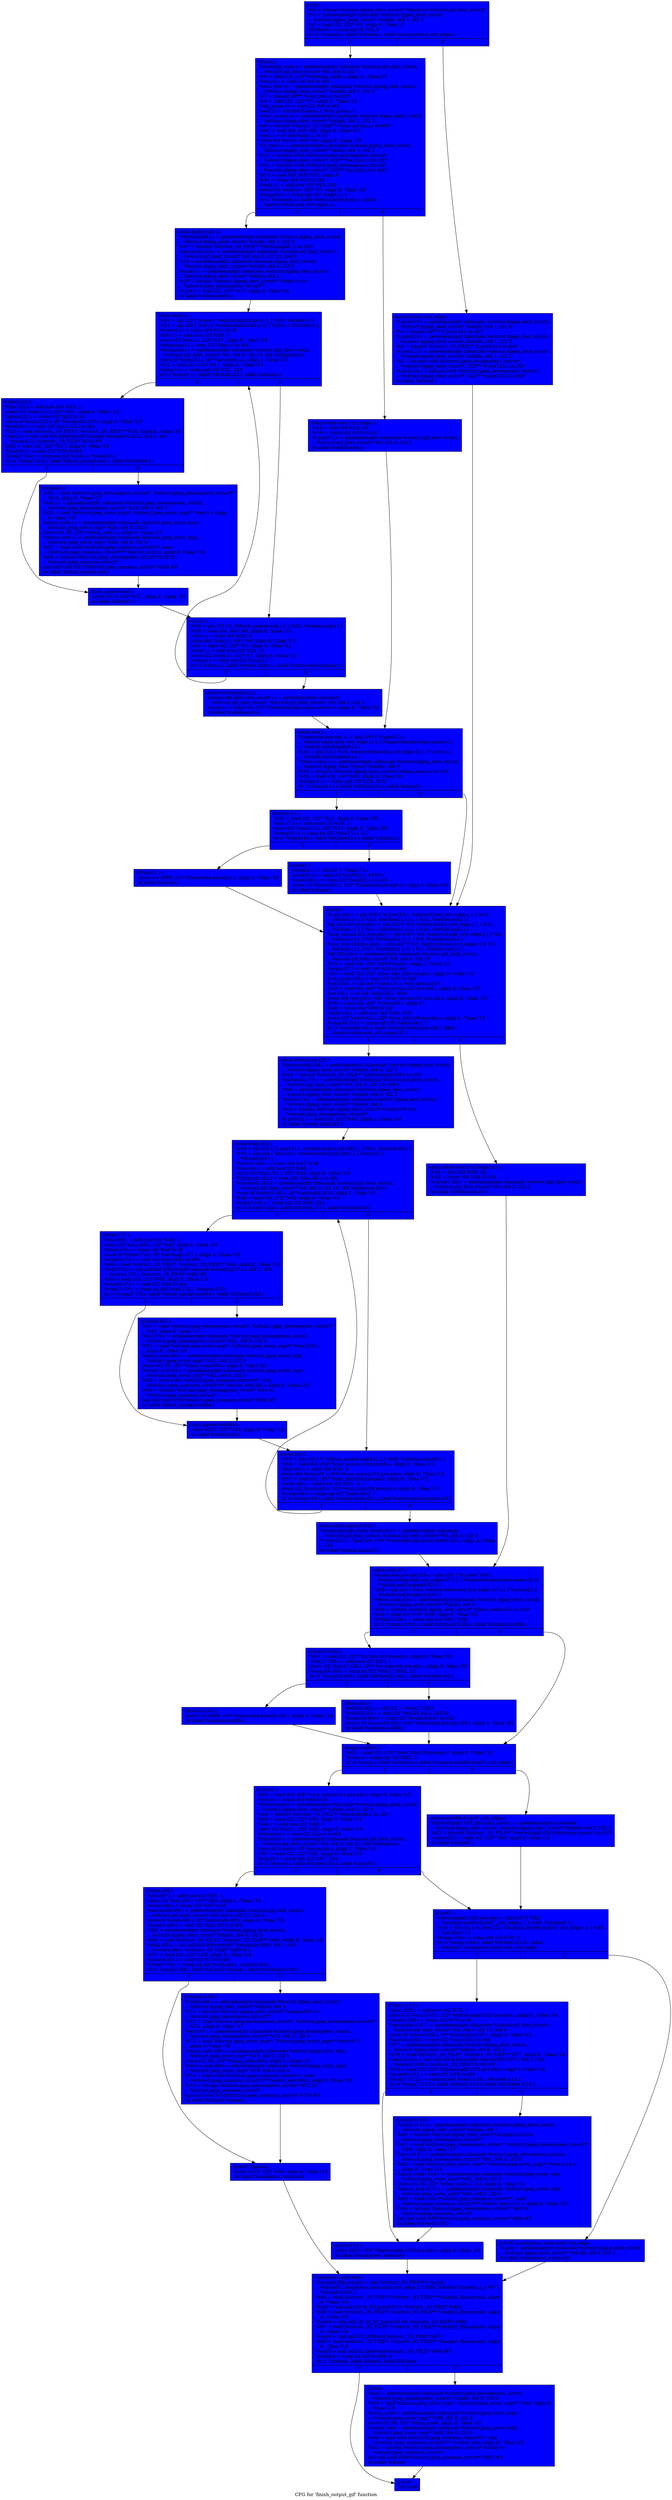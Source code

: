 digraph "CFG for 'finish_output_gif' function" {
	label="CFG for 'finish_output_gif' function";

	Node0x4bc4090 [shape=record, style = filled, fillcolor = blue, label="{entry:\l  %0 = bitcast %struct.djpeg_dest_struct* %dinfo to %struct.gif_dest_struct*\l  %1 = getelementptr inbounds %struct.djpeg_dest_struct,\l... %struct.djpeg_dest_struct* %dinfo, i64 1, i32 5\l  %2 = load i32, i32* %1, align 8, !tbaa !2\l  %tobool.i = icmp eq i32 %2, 0\l  br i1 %tobool.i, label %if.then.i, label %entry.if.end_crit_edge.i\l|{<s0>T|<s1>F}}"];
	Node0x4bc4090:s0 -> Node0x4bc4220;
	Node0x4bc4090:s1 -> Node0x4bd6a00;
	Node0x4bd6a00 [shape=record, style = filled, fillcolor = blue, label="{entry.if.end_crit_edge.i:                         \l  %.pre123.i = getelementptr inbounds %struct.djpeg_dest_struct,\l... %struct.djpeg_dest_struct* %dinfo, i64 1, i32 4\l  %3 = bitcast i8*** %.pre123.i to i32*\l  %.pre124.i = getelementptr inbounds %struct.djpeg_dest_struct,\l... %struct.djpeg_dest_struct* %dinfo, i64 1, i32 3\l  %4 = bitcast %struct._IO_FILE** %.pre124.i to i64*\l  %.pre125.i = getelementptr inbounds %struct.djpeg_dest_struct,\l... %struct.djpeg_dest_struct* %dinfo, i64 1, i32 1\l  %5 = bitcast void (%struct.jpeg_decompress_struct*,\l... %struct.djpeg_dest_struct*, i32)** %.pre125.i to i32*\l  %.pre126.i = bitcast void (%struct.jpeg_decompress_struct*,\l... %struct.djpeg_dest_struct*, i32)** %.pre125.i to i64*\l  br label %if.end.i\l}"];
	Node0x4bd6a00 -> Node0x4bd6f20;
	Node0x4bc4220 [shape=record, style = filled, fillcolor = blue, label="{if.then.i:                                        \l  %waiting_code.i = getelementptr inbounds %struct.gif_dest_struct,\l... %struct.gif_dest_struct* %0, i64 0, i32 7\l  %6 = load i16, i16* %waiting_code.i, align 4, !tbaa !11\l  %conv.i.i = sext i16 %6 to i64\l  %cur_bits.i.i = getelementptr inbounds %struct.djpeg_dest_struct,\l... %struct.djpeg_dest_struct* %dinfo, i64 1, i32 4\l  %7 = bitcast i8*** %cur_bits.i.i to i32*\l  %8 = load i32, i32* %7, align 8, !tbaa !12\l  %sh_prom.i.i = zext i32 %8 to i64\l  %shl.i.i = shl i64 %conv.i.i, %sh_prom.i.i\l  %cur_accum.i.i = getelementptr inbounds %struct.djpeg_dest_struct,\l... %struct.djpeg_dest_struct* %dinfo, i64 1, i32 3\l  %9 = bitcast %struct._IO_FILE** %cur_accum.i.i to i64*\l  %10 = load i64, i64* %9, align 8, !tbaa !13\l  %or.i.i = or i64 %shl.i.i, %10\l  store i64 %or.i.i, i64* %9, align 8, !tbaa !13\l  %n_bits.i.i = getelementptr inbounds %struct.djpeg_dest_struct,\l... %struct.djpeg_dest_struct* %dinfo, i64 1, i32 1\l  %11 = bitcast void (%struct.jpeg_decompress_struct*,\l... %struct.djpeg_dest_struct*, i32)** %n_bits.i.i to i32*\l  %12 = bitcast void (%struct.jpeg_decompress_struct*,\l... %struct.djpeg_dest_struct*, i32)** %n_bits.i.i to i64*\l  %13 = load i64, i64* %12, align 8\l  %14 = trunc i64 %13 to i32\l  %add.i.i = add nsw i32 %14, %8\l  store i32 %add.i.i, i32* %7, align 8, !tbaa !12\l  %cmp46.i.i = icmp sgt i32 %add.i.i, 7\l  br i1 %cmp46.i.i, label %while.body.lr.ph.i.i, label\l... %entry.while.end_crit_edge.i.i\l|{<s0>T|<s1>F}}"];
	Node0x4bc4220:s0 -> Node0x4bd6d40;
	Node0x4bc4220:s1 -> Node0x4bd7d20;
	Node0x4bd7d20 [shape=record, style = filled, fillcolor = blue, label="{entry.while.end_crit_edge.i.i:                    \l  %15 = lshr i64 %13, 32\l  %16 = trunc i64 %15 to i16\l  %.pre47.i.i = getelementptr inbounds %struct.gif_dest_struct,\l... %struct.gif_dest_struct* %0, i64 0, i32 3\l  br label %while.end.i.i\l}"];
	Node0x4bd7d20 -> Node0x4bd73f0;
	Node0x4bd6d40 [shape=record, style = filled, fillcolor = blue, label="{while.body.lr.ph.i.i:                             \l  %bytesinpkt.i.i = getelementptr inbounds %struct.djpeg_dest_struct,\l... %struct.djpeg_dest_struct* %dinfo, i64 2, i32 3\l  %17 = bitcast %struct._IO_FILE** %bytesinpkt.i.i to i32*\l  %arrayidx.i23.i = getelementptr inbounds %struct.gif_dest_struct,\l... %struct.gif_dest_struct* %0, i64 0, i32 15, i64 0\l  %18 = getelementptr inbounds %struct.djpeg_dest_struct,\l... %struct.djpeg_dest_struct* %dinfo, i64 0, i32 3\l  %cinfo.i.i = getelementptr inbounds %struct.djpeg_dest_struct,\l... %struct.djpeg_dest_struct* %dinfo, i64 1\l  %19 = bitcast %struct.djpeg_dest_struct* %cinfo.i.i to\l... %struct.jpeg_decompress_struct**\l  %.pre.i = load i32, i32* %17, align 8, !tbaa !14\l  br label %while.body.i.i\l}"];
	Node0x4bd6d40 -> Node0x4bd8730;
	Node0x4bd8730 [shape=record, style = filled, fillcolor = blue, label="{while.body.i.i:                                   \l  %20 = phi i32 [ %.pre.i, %while.body.lr.ph.i.i ], [ %29, %if.end.i.i ]\l  %21 = phi i64 [ %or.i.i, %while.body.lr.ph.i.i ], [ %shr.i.i, %if.end.i.i ]\l  %conv5.i.i = trunc i64 %21 to i8\l  %inc.i.i = add nsw i32 %20, 1\l  store i32 %inc.i.i, i32* %17, align 8, !tbaa !14\l  %idxprom.i.i = sext i32 %inc.i.i to i64\l  %arrayidx.i.i = getelementptr inbounds %struct.gif_dest_struct,\l... %struct.gif_dest_struct* %0, i64 0, i32 15, i64 %idxprom.i.i\l  store i8 %conv5.i.i, i8* %arrayidx.i.i, align 1, !tbaa !15\l  %22 = load i32, i32* %17, align 8, !tbaa !14\l  %cmp7.i.i = icmp sgt i32 %22, 254\l  br i1 %cmp7.i.i, label %if.then.i25.i, label %if.end.i.i\l|{<s0>T|<s1>F}}"];
	Node0x4bd8730:s0 -> Node0x4bd9020;
	Node0x4bd8730:s1 -> Node0x4bd88f0;
	Node0x4bd9020 [shape=record, style = filled, fillcolor = blue, label="{if.then.i25.i:                                    \l  %inc.i21.i = add nsw i32 %22, 1\l  store i32 %inc.i21.i, i32* %17, align 8, !tbaa !14\l  %conv.i22.i = trunc i32 %22 to i8\l  store i8 %conv.i22.i, i8* %arrayidx.i23.i, align 4, !tbaa !15\l  %conv4.i.i = sext i32 %inc.i21.i to i64\l  %23 = load %struct._IO_FILE*, %struct._IO_FILE** %18, align 8, !tbaa !16\l  %call.i.i = tail call i64 @fwrite(i8* nonnull %arrayidx.i23.i, i64 1, i64\l... %conv4.i.i, %struct._IO_FILE* %23) #5\l  %24 = load i32, i32* %17, align 8, !tbaa !14\l  %conv6.i.i = sext i32 %24 to i64\l  %cmp7.i24.i = icmp eq i64 %call.i.i, %conv6.i.i\l  br i1 %cmp7.i24.i, label %flush_packet.exit.i, label %if.then9.i.i\l|{<s0>T|<s1>F}}"];
	Node0x4bd9020:s0 -> Node0x4bd97e0;
	Node0x4bd9020:s1 -> Node0x4bd98c0;
	Node0x4bd98c0 [shape=record, style = filled, fillcolor = blue, label="{if.then9.i.i:                                     \l  %25 = load %struct.jpeg_decompress_struct*, %struct.jpeg_decompress_struct**\l... %19, align 8, !tbaa !17\l  %err.i.i = getelementptr inbounds %struct.jpeg_decompress_struct,\l... %struct.jpeg_decompress_struct* %25, i64 0, i32 0\l  %26 = load %struct.jpeg_error_mgr*, %struct.jpeg_error_mgr** %err.i.i, align\l... 8, !tbaa !18\l  %msg_code.i.i = getelementptr inbounds %struct.jpeg_error_mgr,\l... %struct.jpeg_error_mgr* %26, i64 0, i32 5\l  store i32 36, i32* %msg_code.i.i, align 8, !tbaa !21\l  %error_exit.i.i = getelementptr inbounds %struct.jpeg_error_mgr,\l... %struct.jpeg_error_mgr* %26, i64 0, i32 0\l  %27 = load void (%struct.jpeg_common_struct*)*, void\l... (%struct.jpeg_common_struct*)** %error_exit.i.i, align 8, !tbaa !23\l  %28 = bitcast %struct.jpeg_decompress_struct* %25 to\l... %struct.jpeg_common_struct*\l  tail call void %27(%struct.jpeg_common_struct* %28) #5\l  br label %flush_packet.exit.i\l}"];
	Node0x4bd98c0 -> Node0x4bd97e0;
	Node0x4bd97e0 [shape=record, style = filled, fillcolor = blue, label="{flush_packet.exit.i:                              \l  store i32 0, i32* %17, align 8, !tbaa !14\l  br label %if.end.i.i\l}"];
	Node0x4bd97e0 -> Node0x4bd88f0;
	Node0x4bd88f0 [shape=record, style = filled, fillcolor = blue, label="{if.end.i.i:                                       \l  %29 = phi i32 [ 0, %flush_packet.exit.i ], [ %22, %while.body.i.i ]\l  %30 = load i64, i64* %9, align 8, !tbaa !13\l  %shr.i.i = ashr i64 %30, 8\l  store i64 %shr.i.i, i64* %9, align 8, !tbaa !13\l  %31 = load i32, i32* %7, align 8, !tbaa !12\l  %sub.i.i = add nsw i32 %31, -8\l  store i32 %sub.i.i, i32* %7, align 8, !tbaa !12\l  %cmp.i.i = icmp sgt i32 %sub.i.i, 7\l  br i1 %cmp.i.i, label %while.body.i.i, label %while.end.loopexit.i.i\l|{<s0>T|<s1>F}}"];
	Node0x4bd88f0:s0 -> Node0x4bd8730;
	Node0x4bd88f0:s1 -> Node0x4bd8280;
	Node0x4bd8280 [shape=record, style = filled, fillcolor = blue, label="{while.end.loopexit.i.i:                           \l  %maxcode.phi.trans.insert.i.i = getelementptr inbounds\l... %struct.gif_dest_struct, %struct.gif_dest_struct* %0, i64 0, i32 3\l  %.pre.i.i = load i16, i16* %maxcode.phi.trans.insert.i.i, align 4, !tbaa !24\l  br label %while.end.i.i\l}"];
	Node0x4bd8280 -> Node0x4bd73f0;
	Node0x4bd73f0 [shape=record, style = filled, fillcolor = blue, label="{while.end.i.i:                                    \l  %maxcode.pre-phi.i.i = phi i16* [ %.pre47.i.i,\l... %entry.while.end_crit_edge.i.i ], [ %maxcode.phi.trans.insert.i.i,\l... %while.end.loopexit.i.i ]\l  %32 = phi i16 [ %16, %entry.while.end_crit_edge.i.i ], [ %.pre.i.i,\l... %while.end.loopexit.i.i ]\l  %free_code.i.i = getelementptr inbounds %struct.djpeg_dest_struct,\l... %struct.djpeg_dest_struct* %dinfo, i64 2\l  %33 = bitcast %struct.djpeg_dest_struct* %free_code.i.i to i16*\l  %34 = load i16, i16* %33, align 8, !tbaa !25\l  %cmp13.i.i = icmp sgt i16 %34, %32\l  br i1 %cmp13.i.i, label %if.then15.i.i, label %if.end.i\l|{<s0>T|<s1>F}}"];
	Node0x4bd73f0:s0 -> Node0x4bdb170;
	Node0x4bd73f0:s1 -> Node0x4bd6f20;
	Node0x4bdb170 [shape=record, style = filled, fillcolor = blue, label="{if.then15.i.i:                                    \l  %35 = load i32, i32* %11, align 8, !tbaa !26\l  %inc17.i.i = add nsw i32 %35, 1\l  store i32 %inc17.i.i, i32* %11, align 8, !tbaa !26\l  %cmp19.i.i = icmp eq i32 %inc17.i.i, 12\l  br i1 %cmp19.i.i, label %if.then21.i.i, label %if.else.i.i\l|{<s0>T|<s1>F}}"];
	Node0x4bdb170:s0 -> Node0x4bdb490;
	Node0x4bdb170:s1 -> Node0x4bdb570;
	Node0x4bdb490 [shape=record, style = filled, fillcolor = blue, label="{if.then21.i.i:                                    \l  store i16 4096, i16* %maxcode.pre-phi.i.i, align 4, !tbaa !24\l  br label %if.end.i\l}"];
	Node0x4bdb490 -> Node0x4bd6f20;
	Node0x4bdb570 [shape=record, style = filled, fillcolor = blue, label="{if.else.i.i:                                      \l  %shl24.i.i = shl i32 1, %inc17.i.i\l  %sub25.i.i = add i32 %shl24.i.i, 65535\l  %conv26.i.i = trunc i32 %sub25.i.i to i16\l  store i16 %conv26.i.i, i16* %maxcode.pre-phi.i.i, align 4, !tbaa !24\l  br label %if.end.i\l}"];
	Node0x4bdb570 -> Node0x4bd6f20;
	Node0x4bd6f20 [shape=record, style = filled, fillcolor = blue, label="{if.end.i:                                         \l  %.pre-phi.i = phi i64* [ %.pre126.i, %entry.if.end_crit_edge.i ], [ %12,\l... %if.else.i.i ], [ %12, %if.then21.i.i ], [ %12, %while.end.i.i ]\l  %n_bits.i33.pre-phi.i = phi i32* [ %5, %entry.if.end_crit_edge.i ], [ %11,\l... %if.else.i.i ], [ %11, %if.then21.i.i ], [ %11, %while.end.i.i ]\l  %cur_accum.i31.pre-phi.i = phi i64* [ %4, %entry.if.end_crit_edge.i ], [ %9,\l... %if.else.i.i ], [ %9, %if.then21.i.i ], [ %9, %while.end.i.i ]\l  %cur_bits.i28.pre-phi.i = phi i32* [ %3, %entry.if.end_crit_edge.i ], [ %7,\l... %if.else.i.i ], [ %7, %if.then21.i.i ], [ %7, %while.end.i.i ]\l  %EOFCode.i = getelementptr inbounds %struct.gif_dest_struct,\l... %struct.gif_dest_struct* %0, i64 0, i32 10\l  %36 = load i16, i16* %EOFCode.i, align 2, !tbaa !27\l  %conv.i27.i = sext i16 %36 to i64\l  %37 = load i32, i32* %cur_bits.i28.pre-phi.i, align 8, !tbaa !12\l  %sh_prom.i29.i = zext i32 %37 to i64\l  %shl.i30.i = shl i64 %conv.i27.i, %sh_prom.i29.i\l  %38 = load i64, i64* %cur_accum.i31.pre-phi.i, align 8, !tbaa !13\l  %or.i32.i = or i64 %shl.i30.i, %38\l  store i64 %or.i32.i, i64* %cur_accum.i31.pre-phi.i, align 8, !tbaa !13\l  %39 = load i64, i64* %.pre-phi.i, align 8\l  %40 = trunc i64 %39 to i32\l  %add.i34.i = add nsw i32 %40, %37\l  store i32 %add.i34.i, i32* %cur_bits.i28.pre-phi.i, align 8, !tbaa !12\l  %cmp46.i35.i = icmp sgt i32 %add.i34.i, 7\l  br i1 %cmp46.i35.i, label %while.body.lr.ph.i39.i, label\l... %entry.while.end_crit_edge.i37.i\l|{<s0>T|<s1>F}}"];
	Node0x4bd6f20:s0 -> Node0x4bdc6b0;
	Node0x4bd6f20:s1 -> Node0x4bdc790;
	Node0x4bdc790 [shape=record, style = filled, fillcolor = blue, label="{entry.while.end_crit_edge.i37.i:                  \l  %41 = lshr i64 %39, 32\l  %42 = trunc i64 %41 to i16\l  %.pre47.i36.i = getelementptr inbounds %struct.gif_dest_struct,\l... %struct.gif_dest_struct* %0, i64 0, i32 3\l  br label %while.end.i57.i\l}"];
	Node0x4bdc790 -> Node0x4bdca60;
	Node0x4bdc6b0 [shape=record, style = filled, fillcolor = blue, label="{while.body.lr.ph.i39.i:                           \l  %bytesinpkt.i38.i = getelementptr inbounds %struct.djpeg_dest_struct,\l... %struct.djpeg_dest_struct* %dinfo, i64 2, i32 3\l  %43 = bitcast %struct._IO_FILE** %bytesinpkt.i38.i to i32*\l  %arrayidx.i71.i = getelementptr inbounds %struct.gif_dest_struct,\l... %struct.gif_dest_struct* %0, i64 0, i32 15, i64 0\l  %44 = getelementptr inbounds %struct.djpeg_dest_struct,\l... %struct.djpeg_dest_struct* %dinfo, i64 0, i32 3\l  %cinfo.i78.i = getelementptr inbounds %struct.djpeg_dest_struct,\l... %struct.djpeg_dest_struct* %dinfo, i64 1\l  %45 = bitcast %struct.djpeg_dest_struct* %cinfo.i78.i to\l... %struct.jpeg_decompress_struct**\l  %.pre121.i = load i32, i32* %43, align 8, !tbaa !14\l  br label %while.body.i45.i\l}"];
	Node0x4bdc6b0 -> Node0x4bdcfe0;
	Node0x4bdcfe0 [shape=record, style = filled, fillcolor = blue, label="{while.body.i45.i:                                 \l  %46 = phi i32 [ %.pre121.i, %while.body.lr.ph.i39.i ], [ %55, %if.end.i50.i ]\l  %47 = phi i64 [ %or.i32.i, %while.body.lr.ph.i39.i ], [ %shr.i47.i,\l... %if.end.i50.i ]\l  %conv5.i40.i = trunc i64 %47 to i8\l  %inc.i41.i = add nsw i32 %46, 1\l  store i32 %inc.i41.i, i32* %43, align 8, !tbaa !14\l  %idxprom.i42.i = sext i32 %inc.i41.i to i64\l  %arrayidx.i43.i = getelementptr inbounds %struct.gif_dest_struct,\l... %struct.gif_dest_struct* %0, i64 0, i32 15, i64 %idxprom.i42.i\l  store i8 %conv5.i40.i, i8* %arrayidx.i43.i, align 1, !tbaa !15\l  %48 = load i32, i32* %43, align 8, !tbaa !14\l  %cmp7.i44.i = icmp sgt i32 %48, 254\l  br i1 %cmp7.i44.i, label %if.then.i77.i, label %if.end.i50.i\l|{<s0>T|<s1>F}}"];
	Node0x4bdcfe0:s0 -> Node0x4bdd8c0;
	Node0x4bdcfe0:s1 -> Node0x4bdd1a0;
	Node0x4bdd8c0 [shape=record, style = filled, fillcolor = blue, label="{if.then.i77.i:                                    \l  %inc.i69.i = add nsw i32 %48, 1\l  store i32 %inc.i69.i, i32* %43, align 8, !tbaa !14\l  %conv.i70.i = trunc i32 %48 to i8\l  store i8 %conv.i70.i, i8* %arrayidx.i71.i, align 4, !tbaa !15\l  %conv4.i72.i = sext i32 %inc.i69.i to i64\l  %49 = load %struct._IO_FILE*, %struct._IO_FILE** %44, align 8, !tbaa !16\l  %call.i74.i = tail call i64 @fwrite(i8* nonnull %arrayidx.i71.i, i64 1, i64\l... %conv4.i72.i, %struct._IO_FILE* %49) #5\l  %50 = load i32, i32* %43, align 8, !tbaa !14\l  %conv6.i75.i = sext i32 %50 to i64\l  %cmp7.i76.i = icmp eq i64 %call.i74.i, %conv6.i75.i\l  br i1 %cmp7.i76.i, label %flush_packet.exit84.i, label %if.then9.i82.i\l|{<s0>T|<s1>F}}"];
	Node0x4bdd8c0:s0 -> Node0x4bda640;
	Node0x4bdd8c0:s1 -> Node0x4bda720;
	Node0x4bda720 [shape=record, style = filled, fillcolor = blue, label="{if.then9.i82.i:                                   \l  %51 = load %struct.jpeg_decompress_struct*, %struct.jpeg_decompress_struct**\l... %45, align 8, !tbaa !17\l  %err.i79.i = getelementptr inbounds %struct.jpeg_decompress_struct,\l... %struct.jpeg_decompress_struct* %51, i64 0, i32 0\l  %52 = load %struct.jpeg_error_mgr*, %struct.jpeg_error_mgr** %err.i79.i,\l... align 8, !tbaa !18\l  %msg_code.i80.i = getelementptr inbounds %struct.jpeg_error_mgr,\l... %struct.jpeg_error_mgr* %52, i64 0, i32 5\l  store i32 36, i32* %msg_code.i80.i, align 8, !tbaa !21\l  %error_exit.i81.i = getelementptr inbounds %struct.jpeg_error_mgr,\l... %struct.jpeg_error_mgr* %52, i64 0, i32 0\l  %53 = load void (%struct.jpeg_common_struct*)*, void\l... (%struct.jpeg_common_struct*)** %error_exit.i81.i, align 8, !tbaa !23\l  %54 = bitcast %struct.jpeg_decompress_struct* %51 to\l... %struct.jpeg_common_struct*\l  tail call void %53(%struct.jpeg_common_struct* %54) #5\l  br label %flush_packet.exit84.i\l}"];
	Node0x4bda720 -> Node0x4bda640;
	Node0x4bda640 [shape=record, style = filled, fillcolor = blue, label="{flush_packet.exit84.i:                            \l  store i32 0, i32* %43, align 8, !tbaa !14\l  br label %if.end.i50.i\l}"];
	Node0x4bda640 -> Node0x4bdd1a0;
	Node0x4bdd1a0 [shape=record, style = filled, fillcolor = blue, label="{if.end.i50.i:                                     \l  %55 = phi i32 [ 0, %flush_packet.exit84.i ], [ %48, %while.body.i45.i ]\l  %56 = load i64, i64* %cur_accum.i31.pre-phi.i, align 8, !tbaa !13\l  %shr.i47.i = ashr i64 %56, 8\l  store i64 %shr.i47.i, i64* %cur_accum.i31.pre-phi.i, align 8, !tbaa !13\l  %57 = load i32, i32* %cur_bits.i28.pre-phi.i, align 8, !tbaa !12\l  %sub.i48.i = add nsw i32 %57, -8\l  store i32 %sub.i48.i, i32* %cur_bits.i28.pre-phi.i, align 8, !tbaa !12\l  %cmp.i49.i = icmp sgt i32 %sub.i48.i, 7\l  br i1 %cmp.i49.i, label %while.body.i45.i, label %while.end.loopexit.i53.i\l|{<s0>T|<s1>F}}"];
	Node0x4bdd1a0:s0 -> Node0x4bdcfe0;
	Node0x4bdd1a0:s1 -> Node0x4bdf240;
	Node0x4bdf240 [shape=record, style = filled, fillcolor = blue, label="{while.end.loopexit.i53.i:                         \l  %maxcode.phi.trans.insert.i51.i = getelementptr inbounds\l... %struct.gif_dest_struct, %struct.gif_dest_struct* %0, i64 0, i32 3\l  %.pre.i52.i = load i16, i16* %maxcode.phi.trans.insert.i51.i, align 4, !tbaa\l... !24\l  br label %while.end.i57.i\l}"];
	Node0x4bdf240 -> Node0x4bdca60;
	Node0x4bdca60 [shape=record, style = filled, fillcolor = blue, label="{while.end.i57.i:                                  \l  %maxcode.pre-phi.i54.i = phi i16* [ %.pre47.i36.i,\l... %entry.while.end_crit_edge.i37.i ], [ %maxcode.phi.trans.insert.i51.i,\l... %while.end.loopexit.i53.i ]\l  %58 = phi i16 [ %42, %entry.while.end_crit_edge.i37.i ], [ %.pre.i52.i,\l... %while.end.loopexit.i53.i ]\l  %free_code.i55.i = getelementptr inbounds %struct.djpeg_dest_struct,\l... %struct.djpeg_dest_struct* %dinfo, i64 2\l  %59 = bitcast %struct.djpeg_dest_struct* %free_code.i55.i to i16*\l  %60 = load i16, i16* %59, align 8, !tbaa !25\l  %cmp13.i56.i = icmp sgt i16 %60, %58\l  br i1 %cmp13.i56.i, label %if.then15.i60.i, label %output.exit66.i\l|{<s0>T|<s1>F}}"];
	Node0x4bdca60:s0 -> Node0x4bdf810;
	Node0x4bdca60:s1 -> Node0x4bdf8f0;
	Node0x4bdf810 [shape=record, style = filled, fillcolor = blue, label="{if.then15.i60.i:                                  \l  %61 = load i32, i32* %n_bits.i33.pre-phi.i, align 8, !tbaa !26\l  %inc17.i58.i = add nsw i32 %61, 1\l  store i32 %inc17.i58.i, i32* %n_bits.i33.pre-phi.i, align 8, !tbaa !26\l  %cmp19.i59.i = icmp eq i32 %inc17.i58.i, 12\l  br i1 %cmp19.i59.i, label %if.then21.i61.i, label %if.else.i65.i\l|{<s0>T|<s1>F}}"];
	Node0x4bdf810:s0 -> Node0x4bdfc10;
	Node0x4bdf810:s1 -> Node0x4bdfcf0;
	Node0x4bdfc10 [shape=record, style = filled, fillcolor = blue, label="{if.then21.i61.i:                                  \l  store i16 4096, i16* %maxcode.pre-phi.i54.i, align 4, !tbaa !24\l  br label %output.exit66.i\l}"];
	Node0x4bdfc10 -> Node0x4bdf8f0;
	Node0x4bdfcf0 [shape=record, style = filled, fillcolor = blue, label="{if.else.i65.i:                                    \l  %shl24.i62.i = shl i32 1, %inc17.i58.i\l  %sub25.i63.i = add i32 %shl24.i62.i, 65535\l  %conv26.i64.i = trunc i32 %sub25.i63.i to i16\l  store i16 %conv26.i64.i, i16* %maxcode.pre-phi.i54.i, align 4, !tbaa !24\l  br label %output.exit66.i\l}"];
	Node0x4bdfcf0 -> Node0x4bdf8f0;
	Node0x4bdf8f0 [shape=record, style = filled, fillcolor = blue, label="{output.exit66.i:                                  \l  %62 = load i32, i32* %cur_bits.i28.pre-phi.i, align 8, !tbaa !12\l  %cmp.i = icmp sgt i32 %62, 0\l  br i1 %cmp.i, label %if.then1.i, label %output.exit66.if.end7_crit_edge.i\l|{<s0>T|<s1>F}}"];
	Node0x4bdf8f0:s0 -> Node0x4be01a0;
	Node0x4bdf8f0:s1 -> Node0x4be0280;
	Node0x4be0280 [shape=record, style = filled, fillcolor = blue, label="{output.exit66.if.end7_crit_edge.i:                \l  %bytesinpkt.i103.phi.trans.insert.i = getelementptr inbounds\l... %struct.djpeg_dest_struct, %struct.djpeg_dest_struct* %dinfo, i64 2, i32 3\l  %63 = bitcast %struct._IO_FILE** %bytesinpkt.i103.phi.trans.insert.i to i32*\l  %.pre122.i = load i32, i32* %63, align 8, !tbaa !14\l  br label %if.end7.i\l}"];
	Node0x4be0280 -> Node0x4be05a0;
	Node0x4be01a0 [shape=record, style = filled, fillcolor = blue, label="{if.then1.i:                                       \l  %64 = load i64, i64* %cur_accum.i31.pre-phi.i, align 8, !tbaa !13\l  %conv.i = trunc i64 %64 to i8\l  %bytesinpkt.i = getelementptr inbounds %struct.djpeg_dest_struct,\l... %struct.djpeg_dest_struct* %dinfo, i64 2, i32 3\l  %65 = bitcast %struct._IO_FILE** %bytesinpkt.i to i32*\l  %66 = load i32, i32* %65, align 8, !tbaa !14\l  %inc.i = add nsw i32 %66, 1\l  store i32 %inc.i, i32* %65, align 8, !tbaa !14\l  %idxprom.i = sext i32 %inc.i to i64\l  %arrayidx.i = getelementptr inbounds %struct.gif_dest_struct,\l... %struct.gif_dest_struct* %0, i64 0, i32 15, i64 %idxprom.i\l  store i8 %conv.i, i8* %arrayidx.i, align 1, !tbaa !15\l  %67 = load i32, i32* %65, align 8, !tbaa !14\l  %cmp3.i = icmp sgt i32 %67, 254\l  br i1 %cmp3.i, label %if.then.i95.i, label %if.end7.i\l|{<s0>T|<s1>F}}"];
	Node0x4be01a0:s0 -> Node0x4be0ea0;
	Node0x4be01a0:s1 -> Node0x4be05a0;
	Node0x4be0ea0 [shape=record, style = filled, fillcolor = blue, label="{if.then.i95.i:                                    \l  %inc.i87.i = add nsw i32 %67, 1\l  store i32 %inc.i87.i, i32* %65, align 8, !tbaa !14\l  %conv.i88.i = trunc i32 %67 to i8\l  %arrayidx.i89.i = getelementptr inbounds %struct.gif_dest_struct,\l... %struct.gif_dest_struct* %0, i64 0, i32 15, i64 0\l  store i8 %conv.i88.i, i8* %arrayidx.i89.i, align 4, !tbaa !15\l  %conv4.i90.i = sext i32 %inc.i87.i to i64\l  %68 = getelementptr inbounds %struct.djpeg_dest_struct,\l... %struct.djpeg_dest_struct* %dinfo, i64 0, i32 3\l  %69 = load %struct._IO_FILE*, %struct._IO_FILE** %68, align 8, !tbaa !16\l  %call.i92.i = tail call i64 @fwrite(i8* %arrayidx.i89.i, i64 1, i64\l... %conv4.i90.i, %struct._IO_FILE* %69) #5\l  %70 = load i32, i32* %65, align 8, !tbaa !14\l  %conv6.i93.i = sext i32 %70 to i64\l  %cmp7.i94.i = icmp eq i64 %call.i92.i, %conv6.i93.i\l  br i1 %cmp7.i94.i, label %if.end7.thread.i, label %if.then9.i100.i\l|{<s0>T|<s1>F}}"];
	Node0x4be0ea0:s0 -> Node0x4be17f0;
	Node0x4be0ea0:s1 -> Node0x4be18d0;
	Node0x4be18d0 [shape=record, style = filled, fillcolor = blue, label="{if.then9.i100.i:                                  \l  %cinfo.i96.i = getelementptr inbounds %struct.djpeg_dest_struct,\l... %struct.djpeg_dest_struct* %dinfo, i64 1\l  %71 = bitcast %struct.djpeg_dest_struct* %cinfo.i96.i to\l... %struct.jpeg_decompress_struct**\l  %72 = load %struct.jpeg_decompress_struct*, %struct.jpeg_decompress_struct**\l... %71, align 8, !tbaa !17\l  %err.i97.i = getelementptr inbounds %struct.jpeg_decompress_struct,\l... %struct.jpeg_decompress_struct* %72, i64 0, i32 0\l  %73 = load %struct.jpeg_error_mgr*, %struct.jpeg_error_mgr** %err.i97.i,\l... align 8, !tbaa !18\l  %msg_code.i98.i = getelementptr inbounds %struct.jpeg_error_mgr,\l... %struct.jpeg_error_mgr* %73, i64 0, i32 5\l  store i32 36, i32* %msg_code.i98.i, align 8, !tbaa !21\l  %error_exit.i99.i = getelementptr inbounds %struct.jpeg_error_mgr,\l... %struct.jpeg_error_mgr* %73, i64 0, i32 0\l  %74 = load void (%struct.jpeg_common_struct*)*, void\l... (%struct.jpeg_common_struct*)** %error_exit.i99.i, align 8, !tbaa !23\l  %75 = bitcast %struct.jpeg_decompress_struct* %72 to\l... %struct.jpeg_common_struct*\l  tail call void %74(%struct.jpeg_common_struct* %75) #5\l  br label %if.end7.thread.i\l}"];
	Node0x4be18d0 -> Node0x4be17f0;
	Node0x4be17f0 [shape=record, style = filled, fillcolor = blue, label="{if.end7.thread.i:                                 \l  store i32 0, i32* %65, align 8, !tbaa !14\l  br label %compress_term.exit\l}"];
	Node0x4be17f0 -> Node0x4bcec80;
	Node0x4be05a0 [shape=record, style = filled, fillcolor = blue, label="{if.end7.i:                                        \l  %bytesinpkt.i103.pre-phi.i = phi i32* [ %63,\l... %output.exit66.if.end7_crit_edge.i ], [ %65, %if.then1.i ]\l  %76 = phi i32 [ %.pre122.i, %output.exit66.if.end7_crit_edge.i ], [ %67,\l... %if.then1.i ]\l  %cmp.i104.i = icmp sgt i32 %76, 0\l  br i1 %cmp.i104.i, label %if.then.i113.i, label\l... %if.end7.i.compress_term.exit_crit_edge\l|{<s0>T|<s1>F}}"];
	Node0x4be05a0:s0 -> Node0x4bcef20;
	Node0x4be05a0:s1 -> Node0x4bcf060;
	Node0x4bcf060 [shape=record, style = filled, fillcolor = blue, label="{if.end7.i.compress_term.exit_crit_edge:           \l  %.pre = getelementptr inbounds %struct.djpeg_dest_struct,\l... %struct.djpeg_dest_struct* %dinfo, i64 0, i32 3\l  br label %compress_term.exit\l}"];
	Node0x4bcf060 -> Node0x4bcec80;
	Node0x4bcef20 [shape=record, style = filled, fillcolor = blue, label="{if.then.i113.i:                                   \l  %inc.i105.i = add nsw i32 %76, 1\l  store i32 %inc.i105.i, i32* %bytesinpkt.i103.pre-phi.i, align 8, !tbaa !14\l  %conv.i106.i = trunc i32 %76 to i8\l  %arrayidx.i107.i = getelementptr inbounds %struct.gif_dest_struct,\l... %struct.gif_dest_struct* %0, i64 0, i32 15, i64 0\l  store i8 %conv.i106.i, i8* %arrayidx.i107.i, align 4, !tbaa !15\l  %conv4.i108.i = sext i32 %inc.i105.i to i64\l  %77 = getelementptr inbounds %struct.djpeg_dest_struct,\l... %struct.djpeg_dest_struct* %dinfo, i64 0, i32 3\l  %78 = load %struct._IO_FILE*, %struct._IO_FILE** %77, align 8, !tbaa !16\l  %call.i110.i = tail call i64 @fwrite(i8* %arrayidx.i107.i, i64 1, i64\l... %conv4.i108.i, %struct._IO_FILE* %78) #5\l  %79 = load i32, i32* %bytesinpkt.i103.pre-phi.i, align 8, !tbaa !14\l  %conv6.i111.i = sext i32 %79 to i64\l  %cmp7.i112.i = icmp eq i64 %call.i110.i, %conv6.i111.i\l  br i1 %cmp7.i112.i, label %if.end.i119.i, label %if.then9.i118.i\l|{<s0>T|<s1>F}}"];
	Node0x4bcef20:s0 -> Node0x4bcf9d0;
	Node0x4bcef20:s1 -> Node0x4bcfab0;
	Node0x4bcfab0 [shape=record, style = filled, fillcolor = blue, label="{if.then9.i118.i:                                  \l  %cinfo.i114.i = getelementptr inbounds %struct.djpeg_dest_struct,\l... %struct.djpeg_dest_struct* %dinfo, i64 1\l  %80 = bitcast %struct.djpeg_dest_struct* %cinfo.i114.i to\l... %struct.jpeg_decompress_struct**\l  %81 = load %struct.jpeg_decompress_struct*, %struct.jpeg_decompress_struct**\l... %80, align 8, !tbaa !17\l  %err.i115.i = getelementptr inbounds %struct.jpeg_decompress_struct,\l... %struct.jpeg_decompress_struct* %81, i64 0, i32 0\l  %82 = load %struct.jpeg_error_mgr*, %struct.jpeg_error_mgr** %err.i115.i,\l... align 8, !tbaa !18\l  %msg_code.i116.i = getelementptr inbounds %struct.jpeg_error_mgr,\l... %struct.jpeg_error_mgr* %82, i64 0, i32 5\l  store i32 36, i32* %msg_code.i116.i, align 8, !tbaa !21\l  %error_exit.i117.i = getelementptr inbounds %struct.jpeg_error_mgr,\l... %struct.jpeg_error_mgr* %82, i64 0, i32 0\l  %83 = load void (%struct.jpeg_common_struct*)*, void\l... (%struct.jpeg_common_struct*)** %error_exit.i117.i, align 8, !tbaa !23\l  %84 = bitcast %struct.jpeg_decompress_struct* %81 to\l... %struct.jpeg_common_struct*\l  tail call void %83(%struct.jpeg_common_struct* %84) #5\l  br label %if.end.i119.i\l}"];
	Node0x4bcfab0 -> Node0x4bcf9d0;
	Node0x4bcf9d0 [shape=record, style = filled, fillcolor = blue, label="{if.end.i119.i:                                    \l  store i32 0, i32* %bytesinpkt.i103.pre-phi.i, align 8, !tbaa !14\l  br label %compress_term.exit\l}"];
	Node0x4bcf9d0 -> Node0x4bcec80;
	Node0x4bcec80 [shape=record, style = filled, fillcolor = blue, label="{compress_term.exit:                               \l  %output_file.pre-phi = phi %struct._IO_FILE** [ %.pre,\l... %if.end7.i.compress_term.exit_crit_edge ], [ %68, %if.end7.thread.i ], [ %77,\l... %if.end.i119.i ]\l  %85 = load %struct._IO_FILE*, %struct._IO_FILE** %output_file.pre-phi, align\l... 8, !tbaa !16\l  %call = tail call i32 @_IO_putc(i32 0, %struct._IO_FILE* %85)\l  %86 = load %struct._IO_FILE*, %struct._IO_FILE** %output_file.pre-phi, align\l... 8, !tbaa !16\l  %call3 = tail call i32 @_IO_putc(i32 59, %struct._IO_FILE* %86)\l  %87 = load %struct._IO_FILE*, %struct._IO_FILE** %output_file.pre-phi, align\l... 8, !tbaa !16\l  %call6 = tail call i32 @fflush(%struct._IO_FILE* %87)\l  %88 = load %struct._IO_FILE*, %struct._IO_FILE** %output_file.pre-phi, align\l... 8, !tbaa !16\l  %call9 = tail call i32 @ferror(%struct._IO_FILE* %88) #5\l  %tobool = icmp eq i32 %call9, 0\l  br i1 %tobool, label %if.end, label %if.then\l|{<s0>T|<s1>F}}"];
	Node0x4bcec80:s0 -> Node0x4bd23c0;
	Node0x4bcec80:s1 -> Node0x4bd2490;
	Node0x4bd2490 [shape=record, style = filled, fillcolor = blue, label="{if.then:                                          \l  %err = getelementptr inbounds %struct.jpeg_decompress_struct,\l... %struct.jpeg_decompress_struct* %cinfo, i64 0, i32 0\l  %89 = load %struct.jpeg_error_mgr*, %struct.jpeg_error_mgr** %err, align 8,\l... !tbaa !18\l  %msg_code = getelementptr inbounds %struct.jpeg_error_mgr,\l... %struct.jpeg_error_mgr* %89, i64 0, i32 5\l  store i32 36, i32* %msg_code, align 8, !tbaa !21\l  %error_exit = getelementptr inbounds %struct.jpeg_error_mgr,\l... %struct.jpeg_error_mgr* %89, i64 0, i32 0\l  %90 = load void (%struct.jpeg_common_struct*)*, void\l... (%struct.jpeg_common_struct*)** %error_exit, align 8, !tbaa !23\l  %91 = bitcast %struct.jpeg_decompress_struct* %cinfo to\l... %struct.jpeg_common_struct*\l  tail call void %90(%struct.jpeg_common_struct* %91) #5\l  br label %if.end\l}"];
	Node0x4bd2490 -> Node0x4bd23c0;
	Node0x4bd23c0 [shape=record, style = filled, fillcolor = blue, label="{if.end:                                           \l  ret void\l}"];
}
